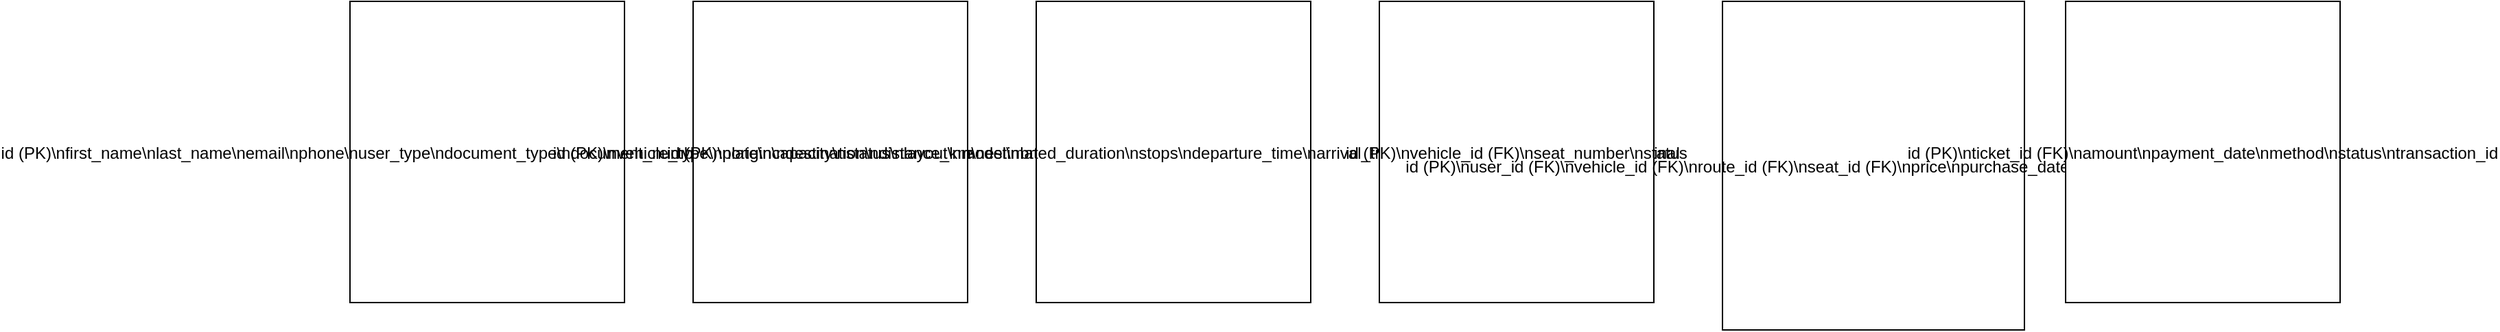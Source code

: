 <?xml version="1.0" encoding="UTF-8"?>
<mxGraphModel>
  <root>
    <mxCell id="0" />
    <mxCell id="1" parent="0" />

    <!-- Users Table -->
    <mxCell id="users" value="Users" style="shape=table;" vertex="1" parent="1">
      <mxGeometry x="50" y="50" width="200" height="220" as="geometry" />
    </mxCell>
    <mxCell id="users_fields" value="id (PK)\nfirst_name\nlast_name\nemail\nphone\nuser_type\ndocument_type\ndocument_number\npassword_hash\nregistration_date" vertex="1" parent="users">
      <mxGeometry width="200" height="220" as="geometry" />
    </mxCell>

    <!-- Vehicles Table -->
    <mxCell id="vehicles" value="Vehicles" style="shape=table;" vertex="1" parent="1">
      <mxGeometry x="300" y="50" width="200" height="220" as="geometry" />
    </mxCell>
    <mxCell id="vehicles_fields" value="id (PK)\nvehicle_type\nplate\ncapacity\nstatus\nlayout\nmodel\nbrand\nyear" vertex="1" parent="vehicles">
      <mxGeometry width="200" height="220" as="geometry" />
    </mxCell>

    <!-- Routes Table -->
    <mxCell id="routes" value="Routes" style="shape=table;" vertex="1" parent="1">
      <mxGeometry x="550" y="50" width="200" height="220" as="geometry" />
    </mxCell>
    <mxCell id="routes_fields" value="id (PK)\norigin\ndestination\ndistance_km\nestimated_duration\nstops\ndeparture_time\narrival_time\ndeparture_terminal\narrival_terminal" vertex="1" parent="routes">
      <mxGeometry width="200" height="220" as="geometry" />
    </mxCell>

    <!-- Seats Table -->
    <mxCell id="seats" value="Seats" style="shape=table;" vertex="1" parent="1">
      <mxGeometry x="800" y="50" width="200" height="220" as="geometry" />
    </mxCell>
    <mxCell id="seats_fields" value="id (PK)\nvehicle_id (FK)\nseat_number\nstatus" vertex="1" parent="seats">
      <mxGeometry width="200" height="220" as="geometry" />
    </mxCell>

    <!-- Tickets Table -->
    <mxCell id="tickets" value="Tickets" style="shape=table;" vertex="1" parent="1">
      <mxGeometry x="1050" y="50" width="220" height="240" as="geometry" />
    </mxCell>
    <mxCell id="tickets_fields" value="id (PK)\nuser_id (FK)\nvehicle_id (FK)\nroute_id (FK)\nseat_id (FK)\nprice\npurchase_date\nstatus\nqr_code\npayment_method" vertex="1" parent="tickets">
      <mxGeometry width="220" height="240" as="geometry" />
    </mxCell>

    <!-- Payments Table -->
    <mxCell id="payments" value="Payments" style="shape=table;" vertex="1" parent="1">
      <mxGeometry x="1300" y="50" width="200" height="220" as="geometry" />
    </mxCell>
    <mxCell id="payments_fields" value="id (PK)\nticket_id (FK)\namount\npayment_date\nmethod\nstatus\ntransaction_id" vertex="1" parent="payments">
      <mxGeometry width="200" height="220" as="geometry" />
    </mxCell>
  </root>
</mxGraphModel>
